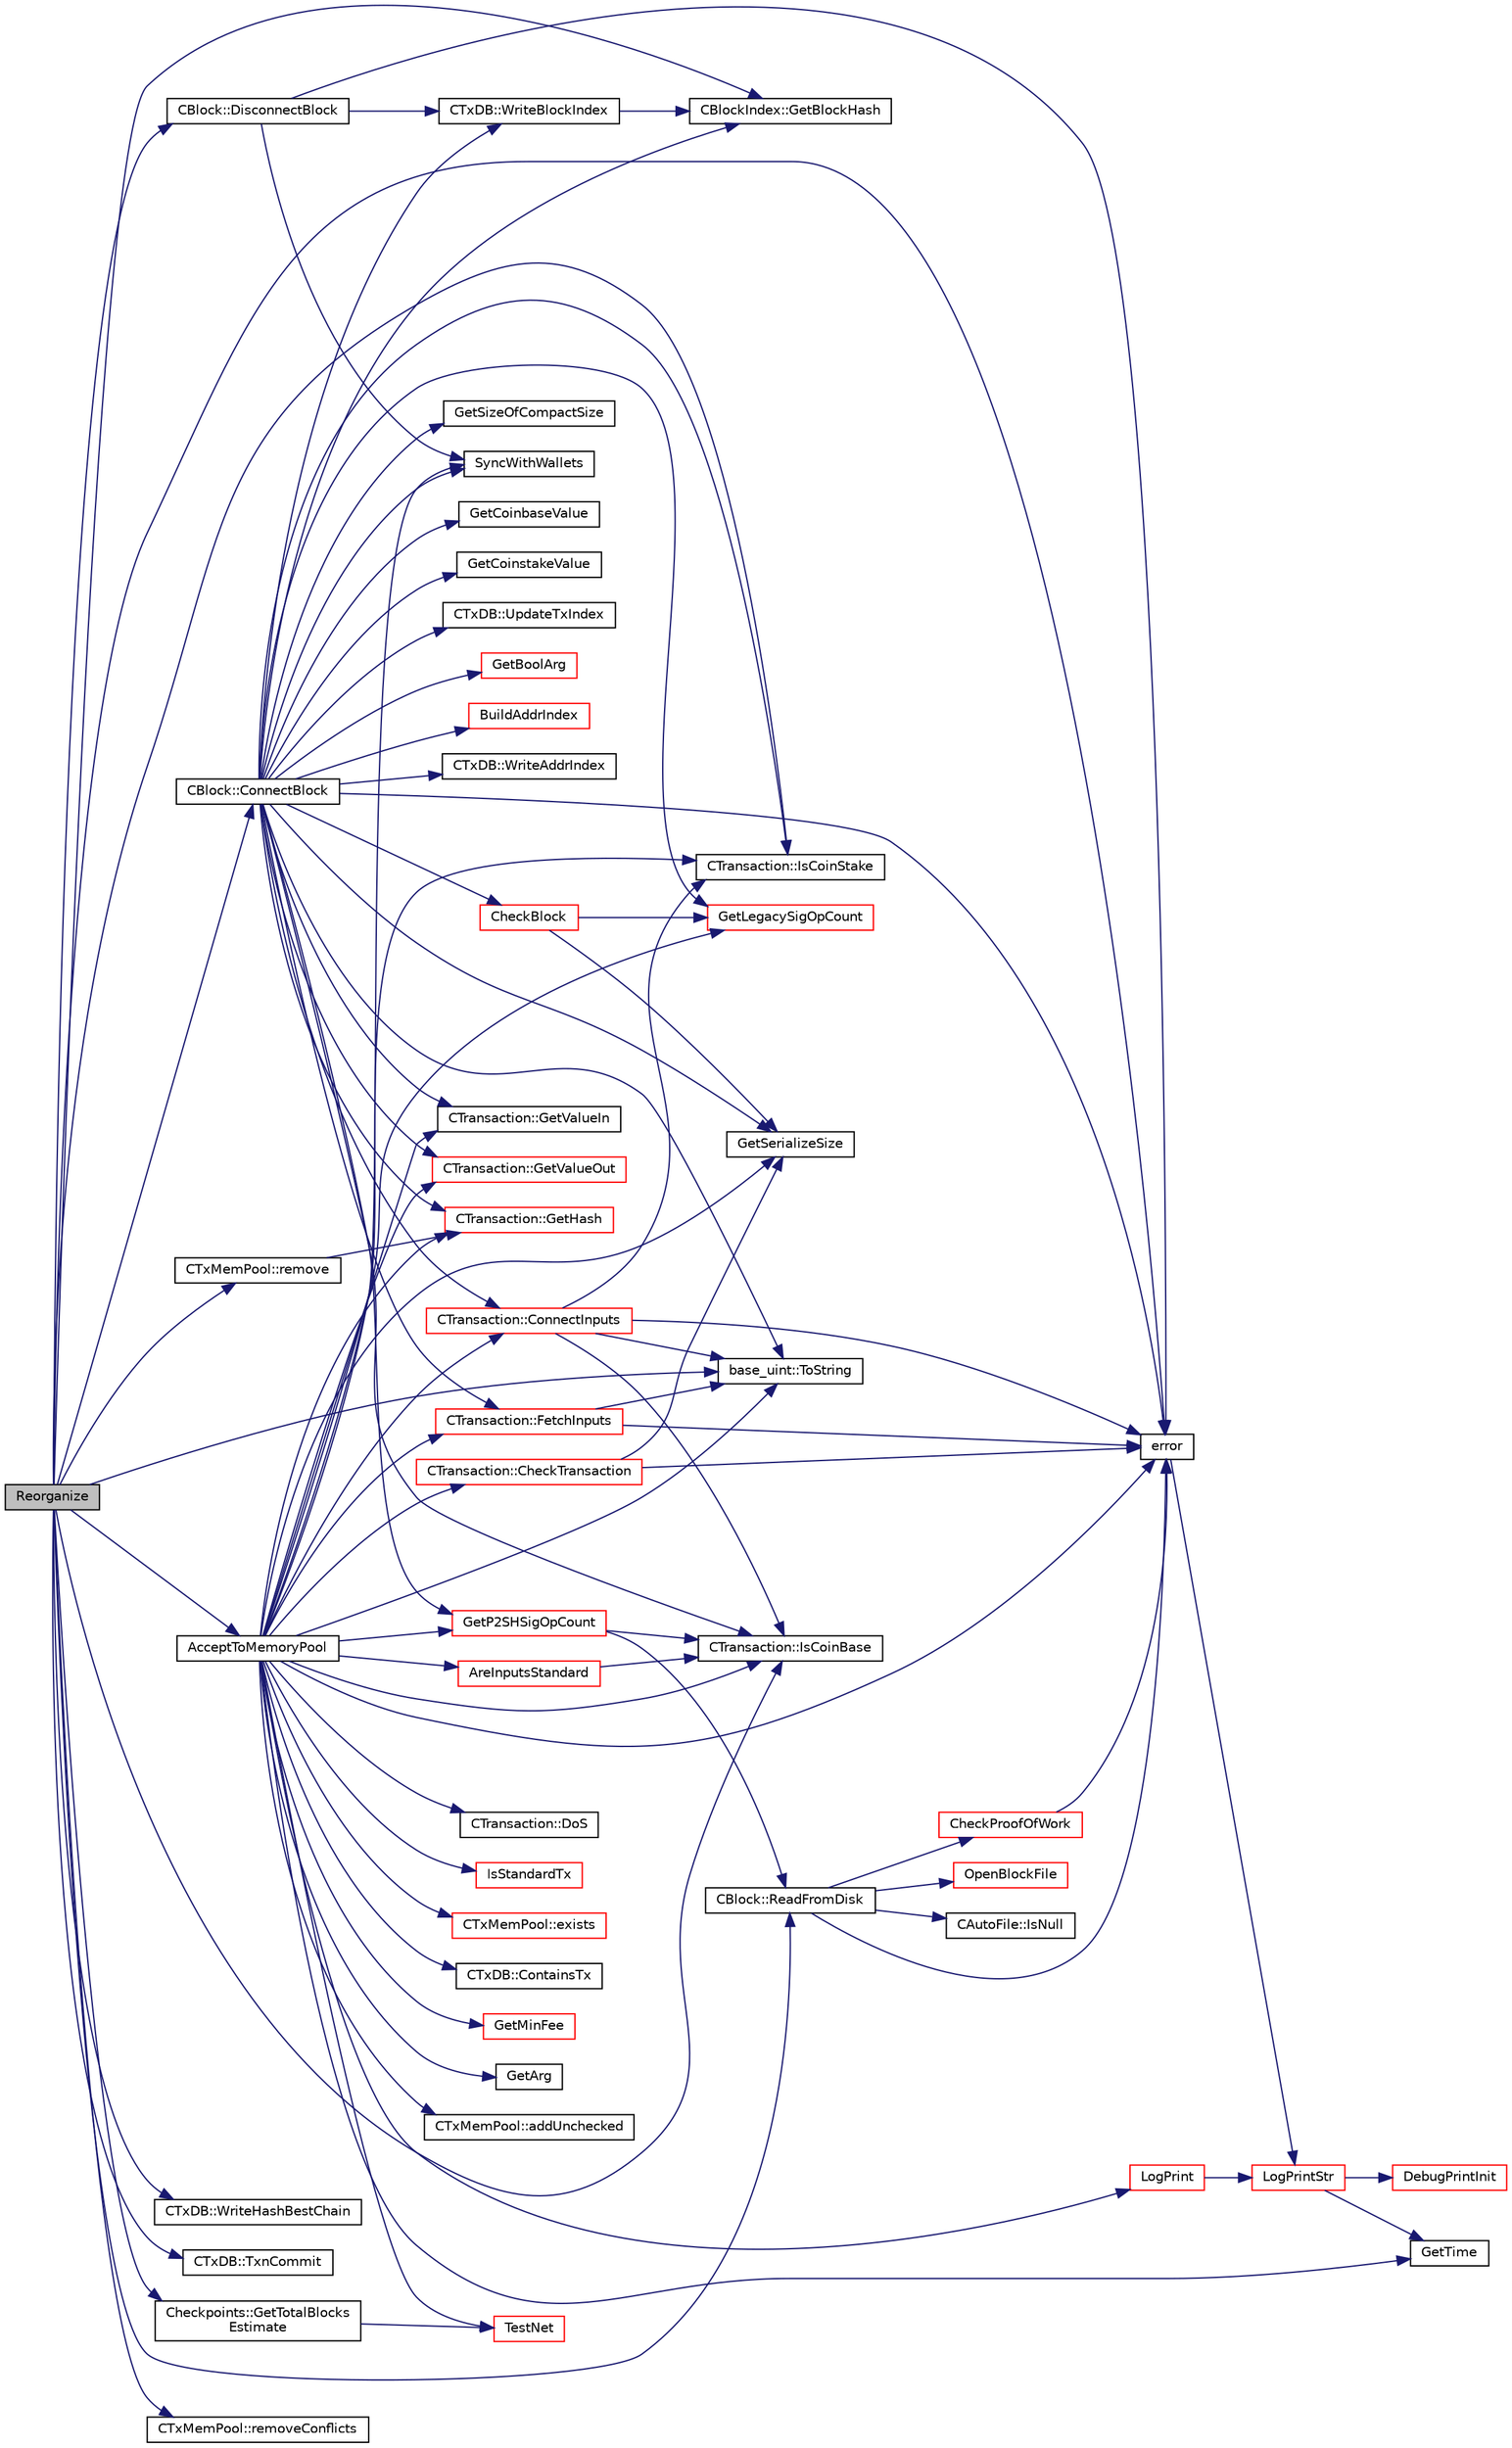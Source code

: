 digraph "Reorganize"
{
  edge [fontname="Helvetica",fontsize="10",labelfontname="Helvetica",labelfontsize="10"];
  node [fontname="Helvetica",fontsize="10",shape=record];
  rankdir="LR";
  Node5606 [label="Reorganize",height=0.2,width=0.4,color="black", fillcolor="grey75", style="filled", fontcolor="black"];
  Node5606 -> Node5607 [color="midnightblue",fontsize="10",style="solid",fontname="Helvetica"];
  Node5607 [label="error",height=0.2,width=0.4,color="black", fillcolor="white", style="filled",URL="$d8/d3c/util_8h.html#af8985880cf4ef26df0a5aa2ffcb76662"];
  Node5607 -> Node5608 [color="midnightblue",fontsize="10",style="solid",fontname="Helvetica"];
  Node5608 [label="LogPrintStr",height=0.2,width=0.4,color="red", fillcolor="white", style="filled",URL="$d8/d3c/util_8h.html#afd4c3002b2797c0560adddb6af3ca1da"];
  Node5608 -> Node5609 [color="midnightblue",fontsize="10",style="solid",fontname="Helvetica"];
  Node5609 [label="DebugPrintInit",height=0.2,width=0.4,color="red", fillcolor="white", style="filled",URL="$df/d2d/util_8cpp.html#a751ff5f21d880737811136b5e0bcea12"];
  Node5608 -> Node5616 [color="midnightblue",fontsize="10",style="solid",fontname="Helvetica"];
  Node5616 [label="GetTime",height=0.2,width=0.4,color="black", fillcolor="white", style="filled",URL="$df/d2d/util_8cpp.html#a46fac5fba8ba905b5f9acb364f5d8c6f"];
  Node5606 -> Node5617 [color="midnightblue",fontsize="10",style="solid",fontname="Helvetica"];
  Node5617 [label="CBlockIndex::GetBlockHash",height=0.2,width=0.4,color="black", fillcolor="white", style="filled",URL="$d3/dbd/class_c_block_index.html#a98490a2788c65cdd6ae9002b004dd74c"];
  Node5606 -> Node5618 [color="midnightblue",fontsize="10",style="solid",fontname="Helvetica"];
  Node5618 [label="base_uint::ToString",height=0.2,width=0.4,color="black", fillcolor="white", style="filled",URL="$da/df7/classbase__uint.html#acccba4d9d51a0c36261718ca0cbb293b"];
  Node5606 -> Node5619 [color="midnightblue",fontsize="10",style="solid",fontname="Helvetica"];
  Node5619 [label="CBlock::ReadFromDisk",height=0.2,width=0.4,color="black", fillcolor="white", style="filled",URL="$d3/d51/class_c_block.html#a77a1b1e9902e1e557d762f5a5f325cd8"];
  Node5619 -> Node5620 [color="midnightblue",fontsize="10",style="solid",fontname="Helvetica"];
  Node5620 [label="OpenBlockFile",height=0.2,width=0.4,color="red", fillcolor="white", style="filled",URL="$d4/dbf/main_8h.html#acaa494f20aefb99c5f5f9022a97d0040"];
  Node5619 -> Node5622 [color="midnightblue",fontsize="10",style="solid",fontname="Helvetica"];
  Node5622 [label="CAutoFile::IsNull",height=0.2,width=0.4,color="black", fillcolor="white", style="filled",URL="$df/dc9/class_c_auto_file.html#a7fd47268b6d85a89acafdb73559f8e78",tooltip="Return true if the wrapped FILE* is NULL, false otherwise. "];
  Node5619 -> Node5607 [color="midnightblue",fontsize="10",style="solid",fontname="Helvetica"];
  Node5619 -> Node5623 [color="midnightblue",fontsize="10",style="solid",fontname="Helvetica"];
  Node5623 [label="CheckProofOfWork",height=0.2,width=0.4,color="red", fillcolor="white", style="filled",URL="$d1/d08/proofs_8cpp.html#a20a76dbc6ac5b8a6e0aaef85522b1069",tooltip="Check whether a block hash satisfies the proof-of-work requirement specified by nBits. "];
  Node5623 -> Node5607 [color="midnightblue",fontsize="10",style="solid",fontname="Helvetica"];
  Node5606 -> Node5625 [color="midnightblue",fontsize="10",style="solid",fontname="Helvetica"];
  Node5625 [label="CBlock::DisconnectBlock",height=0.2,width=0.4,color="black", fillcolor="white", style="filled",URL="$d3/d51/class_c_block.html#a9532c041d24701a338ea5c91008b72aa"];
  Node5625 -> Node5626 [color="midnightblue",fontsize="10",style="solid",fontname="Helvetica"];
  Node5626 [label="CTxDB::WriteBlockIndex",height=0.2,width=0.4,color="black", fillcolor="white", style="filled",URL="$d9/d8d/class_c_tx_d_b.html#a56f170187a609bd747c29b3a4adddd8e"];
  Node5626 -> Node5617 [color="midnightblue",fontsize="10",style="solid",fontname="Helvetica"];
  Node5625 -> Node5607 [color="midnightblue",fontsize="10",style="solid",fontname="Helvetica"];
  Node5625 -> Node5627 [color="midnightblue",fontsize="10",style="solid",fontname="Helvetica"];
  Node5627 [label="SyncWithWallets",height=0.2,width=0.4,color="black", fillcolor="white", style="filled",URL="$df/d0a/main_8cpp.html#ac79dd0809b8f21bd8d861dfcfc4a7fb3",tooltip="Push an updated transaction to all registered wallets. "];
  Node5606 -> Node5628 [color="midnightblue",fontsize="10",style="solid",fontname="Helvetica"];
  Node5628 [label="CTransaction::IsCoinBase",height=0.2,width=0.4,color="black", fillcolor="white", style="filled",URL="$df/d43/class_c_transaction.html#a96256e8ac1bf79ad9c057e48c41132dd"];
  Node5606 -> Node5629 [color="midnightblue",fontsize="10",style="solid",fontname="Helvetica"];
  Node5629 [label="CTransaction::IsCoinStake",height=0.2,width=0.4,color="black", fillcolor="white", style="filled",URL="$df/d43/class_c_transaction.html#ace4278a41a296d40dcf5fb2b9cf007ec"];
  Node5606 -> Node5630 [color="midnightblue",fontsize="10",style="solid",fontname="Helvetica"];
  Node5630 [label="Checkpoints::GetTotalBlocks\lEstimate",height=0.2,width=0.4,color="black", fillcolor="white", style="filled",URL="$d5/d46/namespace_checkpoints.html#ac4dc0a0ba00009be52fee3eef694c2c0"];
  Node5630 -> Node5631 [color="midnightblue",fontsize="10",style="solid",fontname="Helvetica"];
  Node5631 [label="TestNet",height=0.2,width=0.4,color="red", fillcolor="white", style="filled",URL="$d7/ddb/chainparams_8h.html#abc8c1af875107f5eac0f327bd3b8363d"];
  Node5606 -> Node5633 [color="midnightblue",fontsize="10",style="solid",fontname="Helvetica"];
  Node5633 [label="CBlock::ConnectBlock",height=0.2,width=0.4,color="black", fillcolor="white", style="filled",URL="$d3/d51/class_c_block.html#a1ae149d97c7b7eadf48f5cea934b6217"];
  Node5633 -> Node5634 [color="midnightblue",fontsize="10",style="solid",fontname="Helvetica"];
  Node5634 [label="CheckBlock",height=0.2,width=0.4,color="red", fillcolor="white", style="filled",URL="$dd/d7d/validation_8cpp.html#abc9c65975a473d224b3b97b89d571942",tooltip="Functions for validating blocks and updating the block tree. "];
  Node5634 -> Node5637 [color="midnightblue",fontsize="10",style="solid",fontname="Helvetica"];
  Node5637 [label="GetSerializeSize",height=0.2,width=0.4,color="black", fillcolor="white", style="filled",URL="$df/d9d/serialize_8h.html#a48239e478ae730373d1984fe304ca025"];
  Node5634 -> Node5641 [color="midnightblue",fontsize="10",style="solid",fontname="Helvetica"];
  Node5641 [label="GetLegacySigOpCount",height=0.2,width=0.4,color="red", fillcolor="white", style="filled",URL="$df/d0a/main_8cpp.html#ad2eaf4f8542c12ea9ee1183609cc6d1a",tooltip="Count ECDSA signature operations the old-fashioned (pre-0.6) way. "];
  Node5633 -> Node5637 [color="midnightblue",fontsize="10",style="solid",fontname="Helvetica"];
  Node5633 -> Node5643 [color="midnightblue",fontsize="10",style="solid",fontname="Helvetica"];
  Node5643 [label="GetSizeOfCompactSize",height=0.2,width=0.4,color="black", fillcolor="white", style="filled",URL="$df/d9d/serialize_8h.html#a404beecbf8d7aec8d2cdac3cbb71e808"];
  Node5633 -> Node5644 [color="midnightblue",fontsize="10",style="solid",fontname="Helvetica"];
  Node5644 [label="CTransaction::GetHash",height=0.2,width=0.4,color="red", fillcolor="white", style="filled",URL="$df/d43/class_c_transaction.html#a0b46d80e82ca324e82c2ce3fc1492bfa"];
  Node5633 -> Node5641 [color="midnightblue",fontsize="10",style="solid",fontname="Helvetica"];
  Node5633 -> Node5607 [color="midnightblue",fontsize="10",style="solid",fontname="Helvetica"];
  Node5633 -> Node5628 [color="midnightblue",fontsize="10",style="solid",fontname="Helvetica"];
  Node5633 -> Node5647 [color="midnightblue",fontsize="10",style="solid",fontname="Helvetica"];
  Node5647 [label="CTransaction::GetValueOut",height=0.2,width=0.4,color="red", fillcolor="white", style="filled",URL="$df/d43/class_c_transaction.html#a9ce7d94c68adb37627d82669b83a7c59",tooltip="Amount of ions spent by this transaction. "];
  Node5633 -> Node5649 [color="midnightblue",fontsize="10",style="solid",fontname="Helvetica"];
  Node5649 [label="CTransaction::FetchInputs",height=0.2,width=0.4,color="red", fillcolor="white", style="filled",URL="$df/d43/class_c_transaction.html#a5a4967303d3b588a120687f3ed1f4b0a",tooltip="Fetch from memory and/or disk. "];
  Node5649 -> Node5607 [color="midnightblue",fontsize="10",style="solid",fontname="Helvetica"];
  Node5649 -> Node5618 [color="midnightblue",fontsize="10",style="solid",fontname="Helvetica"];
  Node5633 -> Node5653 [color="midnightblue",fontsize="10",style="solid",fontname="Helvetica"];
  Node5653 [label="GetP2SHSigOpCount",height=0.2,width=0.4,color="red", fillcolor="white", style="filled",URL="$df/d0a/main_8cpp.html#a519cfd439598a8bf64fe5503aa74cfcb",tooltip="Count ECDSA signature operations in pay-to-script-hash inputs. "];
  Node5653 -> Node5628 [color="midnightblue",fontsize="10",style="solid",fontname="Helvetica"];
  Node5653 -> Node5619 [color="midnightblue",fontsize="10",style="solid",fontname="Helvetica"];
  Node5633 -> Node5661 [color="midnightblue",fontsize="10",style="solid",fontname="Helvetica"];
  Node5661 [label="CTransaction::GetValueIn",height=0.2,width=0.4,color="black", fillcolor="white", style="filled",URL="$df/d43/class_c_transaction.html#a50051cce0d44bc4ea2018625101dc1b6",tooltip="Amount of ions coming in to this transaction Note that lightweight clients may not know anything besi..."];
  Node5633 -> Node5629 [color="midnightblue",fontsize="10",style="solid",fontname="Helvetica"];
  Node5633 -> Node5662 [color="midnightblue",fontsize="10",style="solid",fontname="Helvetica"];
  Node5662 [label="CTransaction::ConnectInputs",height=0.2,width=0.4,color="red", fillcolor="white", style="filled",URL="$df/d43/class_c_transaction.html#aaab6c4ba493c918e29fd383043dcaae7",tooltip="Sanity check previous transactions, then, if all checks succeed, mark them as spent by this transacti..."];
  Node5662 -> Node5607 [color="midnightblue",fontsize="10",style="solid",fontname="Helvetica"];
  Node5662 -> Node5618 [color="midnightblue",fontsize="10",style="solid",fontname="Helvetica"];
  Node5662 -> Node5628 [color="midnightblue",fontsize="10",style="solid",fontname="Helvetica"];
  Node5662 -> Node5629 [color="midnightblue",fontsize="10",style="solid",fontname="Helvetica"];
  Node5633 -> Node5730 [color="midnightblue",fontsize="10",style="solid",fontname="Helvetica"];
  Node5730 [label="GetCoinbaseValue",height=0.2,width=0.4,color="black", fillcolor="white", style="filled",URL="$d1/d08/proofs_8cpp.html#af6a2f3451bae59ba9d7a6d627173aedf",tooltip="Determine Block Reward for Proof Of Work. "];
  Node5633 -> Node5731 [color="midnightblue",fontsize="10",style="solid",fontname="Helvetica"];
  Node5731 [label="GetCoinstakeValue",height=0.2,width=0.4,color="black", fillcolor="white", style="filled",URL="$d1/d08/proofs_8cpp.html#a84af3aad491438b64bc1a79a7fd1d659",tooltip="Determine Block Reward for Proof Of Stake. "];
  Node5633 -> Node5626 [color="midnightblue",fontsize="10",style="solid",fontname="Helvetica"];
  Node5633 -> Node5732 [color="midnightblue",fontsize="10",style="solid",fontname="Helvetica"];
  Node5732 [label="CTxDB::UpdateTxIndex",height=0.2,width=0.4,color="black", fillcolor="white", style="filled",URL="$d9/d8d/class_c_tx_d_b.html#a62fb371022854dc8cb247bed36302df2"];
  Node5633 -> Node5733 [color="midnightblue",fontsize="10",style="solid",fontname="Helvetica"];
  Node5733 [label="GetBoolArg",height=0.2,width=0.4,color="red", fillcolor="white", style="filled",URL="$df/d2d/util_8cpp.html#a64d956f1dda7f9a80ab5d594532b906d",tooltip="Return boolean argument or default value. "];
  Node5633 -> Node5735 [color="midnightblue",fontsize="10",style="solid",fontname="Helvetica"];
  Node5735 [label="BuildAddrIndex",height=0.2,width=0.4,color="red", fillcolor="white", style="filled",URL="$df/d0a/main_8cpp.html#a78229c3d232aac48860913a06f0173fb"];
  Node5633 -> Node5736 [color="midnightblue",fontsize="10",style="solid",fontname="Helvetica"];
  Node5736 [label="CTxDB::WriteAddrIndex",height=0.2,width=0.4,color="black", fillcolor="white", style="filled",URL="$d9/d8d/class_c_tx_d_b.html#aa661acc6807641aa0b27c41864c3102c"];
  Node5633 -> Node5618 [color="midnightblue",fontsize="10",style="solid",fontname="Helvetica"];
  Node5633 -> Node5617 [color="midnightblue",fontsize="10",style="solid",fontname="Helvetica"];
  Node5633 -> Node5627 [color="midnightblue",fontsize="10",style="solid",fontname="Helvetica"];
  Node5606 -> Node5737 [color="midnightblue",fontsize="10",style="solid",fontname="Helvetica"];
  Node5737 [label="CTxDB::WriteHashBestChain",height=0.2,width=0.4,color="black", fillcolor="white", style="filled",URL="$d9/d8d/class_c_tx_d_b.html#a2cf58de69c1c07e500a1f8d0b0709476"];
  Node5606 -> Node5738 [color="midnightblue",fontsize="10",style="solid",fontname="Helvetica"];
  Node5738 [label="CTxDB::TxnCommit",height=0.2,width=0.4,color="black", fillcolor="white", style="filled",URL="$d9/d8d/class_c_tx_d_b.html#aff04f078df2fc3640d559ce62fc9a6a2"];
  Node5606 -> Node5739 [color="midnightblue",fontsize="10",style="solid",fontname="Helvetica"];
  Node5739 [label="AcceptToMemoryPool",height=0.2,width=0.4,color="black", fillcolor="white", style="filled",URL="$df/d0a/main_8cpp.html#a07799013ae532c6cb1ec11b02f096990",tooltip="(try to) add transaction to memory pool "];
  Node5739 -> Node5740 [color="midnightblue",fontsize="10",style="solid",fontname="Helvetica"];
  Node5740 [label="CTransaction::CheckTransaction",height=0.2,width=0.4,color="red", fillcolor="white", style="filled",URL="$df/d43/class_c_transaction.html#a2104329681e2749baeeaaf47c0af482d"];
  Node5740 -> Node5607 [color="midnightblue",fontsize="10",style="solid",fontname="Helvetica"];
  Node5740 -> Node5637 [color="midnightblue",fontsize="10",style="solid",fontname="Helvetica"];
  Node5739 -> Node5607 [color="midnightblue",fontsize="10",style="solid",fontname="Helvetica"];
  Node5739 -> Node5628 [color="midnightblue",fontsize="10",style="solid",fontname="Helvetica"];
  Node5739 -> Node5743 [color="midnightblue",fontsize="10",style="solid",fontname="Helvetica"];
  Node5743 [label="CTransaction::DoS",height=0.2,width=0.4,color="black", fillcolor="white", style="filled",URL="$df/d43/class_c_transaction.html#ae5f57b4b90e5a179bb359bdf72fba753"];
  Node5739 -> Node5629 [color="midnightblue",fontsize="10",style="solid",fontname="Helvetica"];
  Node5739 -> Node5631 [color="midnightblue",fontsize="10",style="solid",fontname="Helvetica"];
  Node5739 -> Node5744 [color="midnightblue",fontsize="10",style="solid",fontname="Helvetica"];
  Node5744 [label="IsStandardTx",height=0.2,width=0.4,color="red", fillcolor="white", style="filled",URL="$df/d0a/main_8cpp.html#acd163a09d0e4384ebe85dead57730dd7"];
  Node5739 -> Node5644 [color="midnightblue",fontsize="10",style="solid",fontname="Helvetica"];
  Node5739 -> Node5760 [color="midnightblue",fontsize="10",style="solid",fontname="Helvetica"];
  Node5760 [label="CTxMemPool::exists",height=0.2,width=0.4,color="red", fillcolor="white", style="filled",URL="$db/d98/class_c_tx_mem_pool.html#a8b7a13b5289ab839d4460f41a7da9789"];
  Node5739 -> Node5761 [color="midnightblue",fontsize="10",style="solid",fontname="Helvetica"];
  Node5761 [label="CTxDB::ContainsTx",height=0.2,width=0.4,color="black", fillcolor="white", style="filled",URL="$d9/d8d/class_c_tx_d_b.html#a09b87317101ed16b6ad99794279f4c2d"];
  Node5739 -> Node5649 [color="midnightblue",fontsize="10",style="solid",fontname="Helvetica"];
  Node5739 -> Node5618 [color="midnightblue",fontsize="10",style="solid",fontname="Helvetica"];
  Node5739 -> Node5762 [color="midnightblue",fontsize="10",style="solid",fontname="Helvetica"];
  Node5762 [label="AreInputsStandard",height=0.2,width=0.4,color="red", fillcolor="white", style="filled",URL="$df/d0a/main_8cpp.html#a29901e539b487e09c90ff90c7560bd9d",tooltip="Check for standard transaction types. "];
  Node5762 -> Node5628 [color="midnightblue",fontsize="10",style="solid",fontname="Helvetica"];
  Node5739 -> Node5641 [color="midnightblue",fontsize="10",style="solid",fontname="Helvetica"];
  Node5739 -> Node5653 [color="midnightblue",fontsize="10",style="solid",fontname="Helvetica"];
  Node5739 -> Node5661 [color="midnightblue",fontsize="10",style="solid",fontname="Helvetica"];
  Node5739 -> Node5647 [color="midnightblue",fontsize="10",style="solid",fontname="Helvetica"];
  Node5739 -> Node5637 [color="midnightblue",fontsize="10",style="solid",fontname="Helvetica"];
  Node5739 -> Node5764 [color="midnightblue",fontsize="10",style="solid",fontname="Helvetica"];
  Node5764 [label="GetMinFee",height=0.2,width=0.4,color="red", fillcolor="white", style="filled",URL="$df/d0a/main_8cpp.html#a95215e52b78d3270b416dc7b83a306fe"];
  Node5739 -> Node5616 [color="midnightblue",fontsize="10",style="solid",fontname="Helvetica"];
  Node5739 -> Node5724 [color="midnightblue",fontsize="10",style="solid",fontname="Helvetica"];
  Node5724 [label="GetArg",height=0.2,width=0.4,color="black", fillcolor="white", style="filled",URL="$df/d2d/util_8cpp.html#a24f685720bf40370e5bd2a192ad50cd8",tooltip="Return string argument or default value. "];
  Node5739 -> Node5727 [color="midnightblue",fontsize="10",style="solid",fontname="Helvetica"];
  Node5727 [label="LogPrint",height=0.2,width=0.4,color="red", fillcolor="white", style="filled",URL="$d8/d3c/util_8h.html#aab1f837a2366f424bdc996fdf6352171"];
  Node5727 -> Node5608 [color="midnightblue",fontsize="10",style="solid",fontname="Helvetica"];
  Node5739 -> Node5662 [color="midnightblue",fontsize="10",style="solid",fontname="Helvetica"];
  Node5739 -> Node5765 [color="midnightblue",fontsize="10",style="solid",fontname="Helvetica"];
  Node5765 [label="CTxMemPool::addUnchecked",height=0.2,width=0.4,color="black", fillcolor="white", style="filled",URL="$db/d98/class_c_tx_mem_pool.html#a1203ac5cf3bdb88af4922705afad555d"];
  Node5739 -> Node5627 [color="midnightblue",fontsize="10",style="solid",fontname="Helvetica"];
  Node5606 -> Node5766 [color="midnightblue",fontsize="10",style="solid",fontname="Helvetica"];
  Node5766 [label="CTxMemPool::remove",height=0.2,width=0.4,color="black", fillcolor="white", style="filled",URL="$db/d98/class_c_tx_mem_pool.html#a258e23e3a434045d522a8cebc5a039ce"];
  Node5766 -> Node5644 [color="midnightblue",fontsize="10",style="solid",fontname="Helvetica"];
  Node5606 -> Node5767 [color="midnightblue",fontsize="10",style="solid",fontname="Helvetica"];
  Node5767 [label="CTxMemPool::removeConflicts",height=0.2,width=0.4,color="black", fillcolor="white", style="filled",URL="$db/d98/class_c_tx_mem_pool.html#ab6f7c0b3ddb8383767d97d22103ffd9b"];
}
